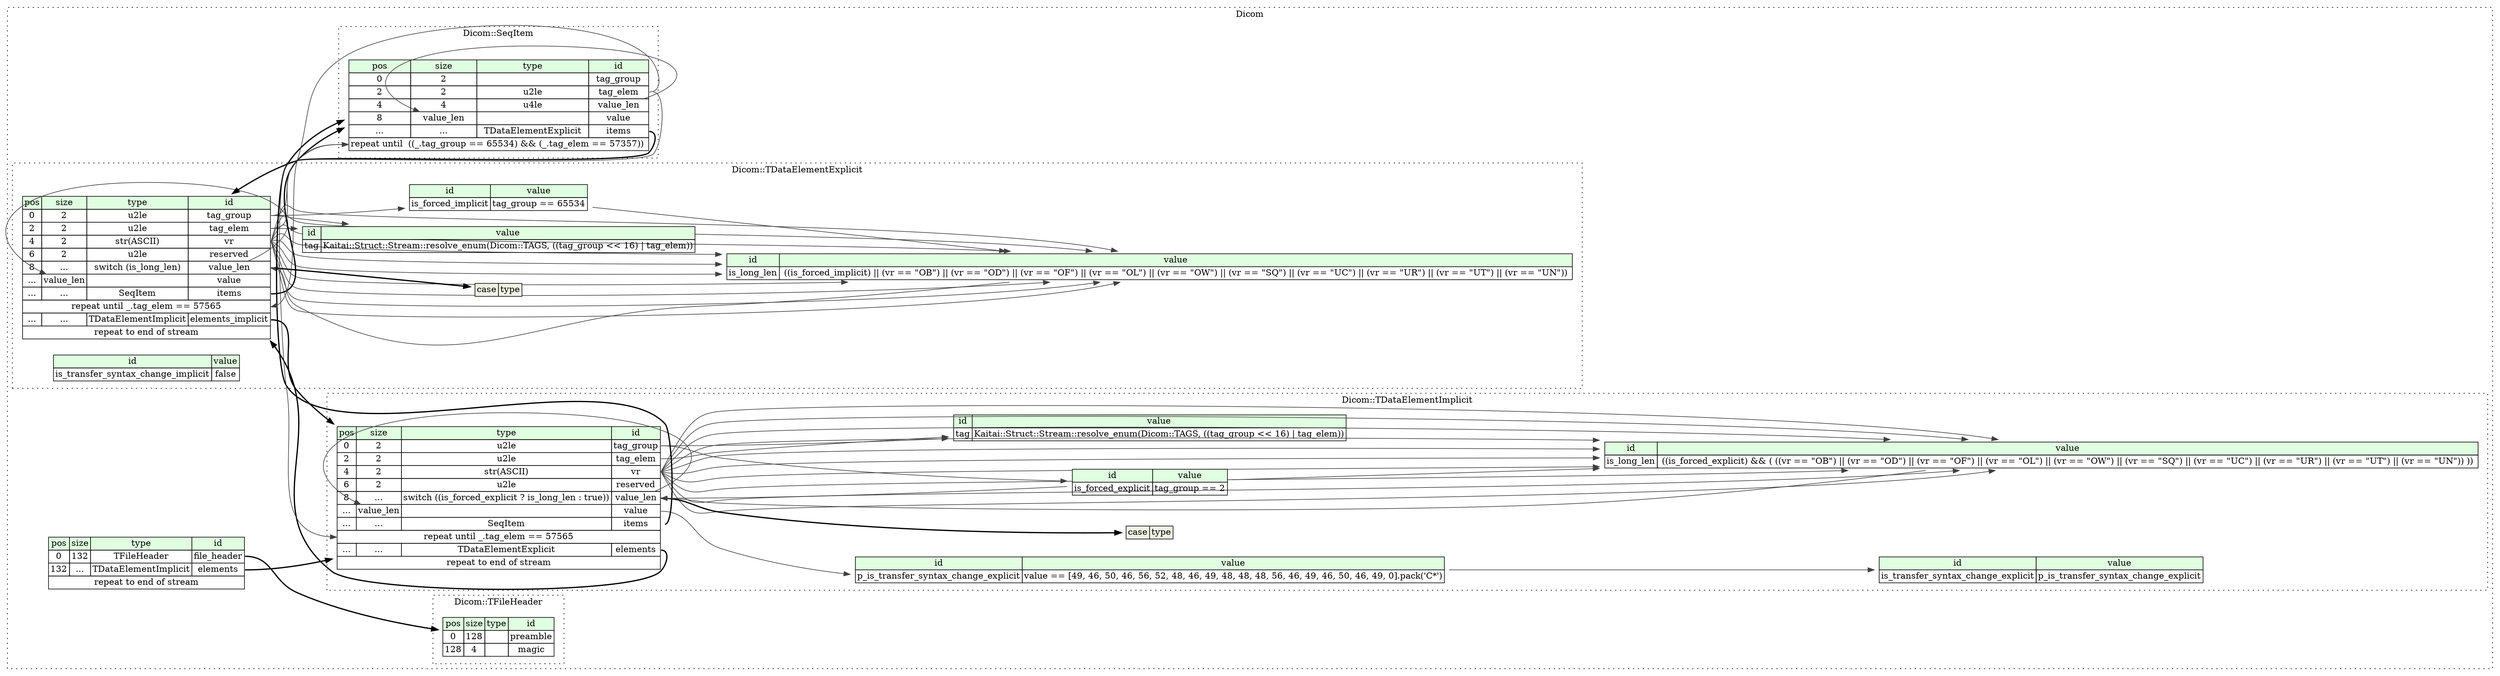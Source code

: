 digraph {
	rankdir=LR;
	node [shape=plaintext];
	subgraph cluster__dicom {
		label="Dicom";
		graph[style=dotted];

		dicom__seq [label=<<TABLE BORDER="0" CELLBORDER="1" CELLSPACING="0">
			<TR><TD BGCOLOR="#E0FFE0">pos</TD><TD BGCOLOR="#E0FFE0">size</TD><TD BGCOLOR="#E0FFE0">type</TD><TD BGCOLOR="#E0FFE0">id</TD></TR>
			<TR><TD PORT="file_header_pos">0</TD><TD PORT="file_header_size">132</TD><TD>TFileHeader</TD><TD PORT="file_header_type">file_header</TD></TR>
			<TR><TD PORT="elements_pos">132</TD><TD PORT="elements_size">...</TD><TD>TDataElementImplicit</TD><TD PORT="elements_type">elements</TD></TR>
			<TR><TD COLSPAN="4" PORT="elements__repeat">repeat to end of stream</TD></TR>
		</TABLE>>];
		subgraph cluster__t_file_header {
			label="Dicom::TFileHeader";
			graph[style=dotted];

			t_file_header__seq [label=<<TABLE BORDER="0" CELLBORDER="1" CELLSPACING="0">
				<TR><TD BGCOLOR="#E0FFE0">pos</TD><TD BGCOLOR="#E0FFE0">size</TD><TD BGCOLOR="#E0FFE0">type</TD><TD BGCOLOR="#E0FFE0">id</TD></TR>
				<TR><TD PORT="preamble_pos">0</TD><TD PORT="preamble_size">128</TD><TD></TD><TD PORT="preamble_type">preamble</TD></TR>
				<TR><TD PORT="magic_pos">128</TD><TD PORT="magic_size">4</TD><TD></TD><TD PORT="magic_type">magic</TD></TR>
			</TABLE>>];
		}
		subgraph cluster__t_data_element_explicit {
			label="Dicom::TDataElementExplicit";
			graph[style=dotted];

			t_data_element_explicit__seq [label=<<TABLE BORDER="0" CELLBORDER="1" CELLSPACING="0">
				<TR><TD BGCOLOR="#E0FFE0">pos</TD><TD BGCOLOR="#E0FFE0">size</TD><TD BGCOLOR="#E0FFE0">type</TD><TD BGCOLOR="#E0FFE0">id</TD></TR>
				<TR><TD PORT="tag_group_pos">0</TD><TD PORT="tag_group_size">2</TD><TD>u2le</TD><TD PORT="tag_group_type">tag_group</TD></TR>
				<TR><TD PORT="tag_elem_pos">2</TD><TD PORT="tag_elem_size">2</TD><TD>u2le</TD><TD PORT="tag_elem_type">tag_elem</TD></TR>
				<TR><TD PORT="vr_pos">4</TD><TD PORT="vr_size">2</TD><TD>str(ASCII)</TD><TD PORT="vr_type">vr</TD></TR>
				<TR><TD PORT="reserved_pos">6</TD><TD PORT="reserved_size">2</TD><TD>u2le</TD><TD PORT="reserved_type">reserved</TD></TR>
				<TR><TD PORT="value_len_pos">8</TD><TD PORT="value_len_size">...</TD><TD>switch (is_long_len)</TD><TD PORT="value_len_type">value_len</TD></TR>
				<TR><TD PORT="value_pos">...</TD><TD PORT="value_size">value_len</TD><TD></TD><TD PORT="value_type">value</TD></TR>
				<TR><TD PORT="items_pos">...</TD><TD PORT="items_size">...</TD><TD>SeqItem</TD><TD PORT="items_type">items</TD></TR>
				<TR><TD COLSPAN="4" PORT="items__repeat">repeat until _.tag_elem == 57565</TD></TR>
				<TR><TD PORT="elements_implicit_pos">...</TD><TD PORT="elements_implicit_size">...</TD><TD>TDataElementImplicit</TD><TD PORT="elements_implicit_type">elements_implicit</TD></TR>
				<TR><TD COLSPAN="4" PORT="elements_implicit__repeat">repeat to end of stream</TD></TR>
			</TABLE>>];
			t_data_element_explicit__inst__is_forced_implicit [label=<<TABLE BORDER="0" CELLBORDER="1" CELLSPACING="0">
				<TR><TD BGCOLOR="#E0FFE0">id</TD><TD BGCOLOR="#E0FFE0">value</TD></TR>
				<TR><TD>is_forced_implicit</TD><TD>tag_group == 65534</TD></TR>
			</TABLE>>];
			t_data_element_explicit__inst__is_long_len [label=<<TABLE BORDER="0" CELLBORDER="1" CELLSPACING="0">
				<TR><TD BGCOLOR="#E0FFE0">id</TD><TD BGCOLOR="#E0FFE0">value</TD></TR>
				<TR><TD>is_long_len</TD><TD> ((is_forced_implicit) || (vr == &quot;OB&quot;) || (vr == &quot;OD&quot;) || (vr == &quot;OF&quot;) || (vr == &quot;OL&quot;) || (vr == &quot;OW&quot;) || (vr == &quot;SQ&quot;) || (vr == &quot;UC&quot;) || (vr == &quot;UR&quot;) || (vr == &quot;UT&quot;) || (vr == &quot;UN&quot;)) </TD></TR>
			</TABLE>>];
			t_data_element_explicit__inst__is_transfer_syntax_change_implicit [label=<<TABLE BORDER="0" CELLBORDER="1" CELLSPACING="0">
				<TR><TD BGCOLOR="#E0FFE0">id</TD><TD BGCOLOR="#E0FFE0">value</TD></TR>
				<TR><TD>is_transfer_syntax_change_implicit</TD><TD>false</TD></TR>
			</TABLE>>];
			t_data_element_explicit__inst__tag [label=<<TABLE BORDER="0" CELLBORDER="1" CELLSPACING="0">
				<TR><TD BGCOLOR="#E0FFE0">id</TD><TD BGCOLOR="#E0FFE0">value</TD></TR>
				<TR><TD>tag</TD><TD>Kaitai::Struct::Stream::resolve_enum(Dicom::TAGS, ((tag_group &lt;&lt; 16) | tag_elem))</TD></TR>
			</TABLE>>];
t_data_element_explicit__seq_value_len_switch [label=<<TABLE BORDER="0" CELLBORDER="1" CELLSPACING="0">
	<TR><TD BGCOLOR="#F0F2E4">case</TD><TD BGCOLOR="#F0F2E4">type</TD></TR>
</TABLE>>];
		}
		subgraph cluster__t_data_element_implicit {
			label="Dicom::TDataElementImplicit";
			graph[style=dotted];

			t_data_element_implicit__seq [label=<<TABLE BORDER="0" CELLBORDER="1" CELLSPACING="0">
				<TR><TD BGCOLOR="#E0FFE0">pos</TD><TD BGCOLOR="#E0FFE0">size</TD><TD BGCOLOR="#E0FFE0">type</TD><TD BGCOLOR="#E0FFE0">id</TD></TR>
				<TR><TD PORT="tag_group_pos">0</TD><TD PORT="tag_group_size">2</TD><TD>u2le</TD><TD PORT="tag_group_type">tag_group</TD></TR>
				<TR><TD PORT="tag_elem_pos">2</TD><TD PORT="tag_elem_size">2</TD><TD>u2le</TD><TD PORT="tag_elem_type">tag_elem</TD></TR>
				<TR><TD PORT="vr_pos">4</TD><TD PORT="vr_size">2</TD><TD>str(ASCII)</TD><TD PORT="vr_type">vr</TD></TR>
				<TR><TD PORT="reserved_pos">6</TD><TD PORT="reserved_size">2</TD><TD>u2le</TD><TD PORT="reserved_type">reserved</TD></TR>
				<TR><TD PORT="value_len_pos">8</TD><TD PORT="value_len_size">...</TD><TD>switch ((is_forced_explicit ? is_long_len : true))</TD><TD PORT="value_len_type">value_len</TD></TR>
				<TR><TD PORT="value_pos">...</TD><TD PORT="value_size">value_len</TD><TD></TD><TD PORT="value_type">value</TD></TR>
				<TR><TD PORT="items_pos">...</TD><TD PORT="items_size">...</TD><TD>SeqItem</TD><TD PORT="items_type">items</TD></TR>
				<TR><TD COLSPAN="4" PORT="items__repeat">repeat until _.tag_elem == 57565</TD></TR>
				<TR><TD PORT="elements_pos">...</TD><TD PORT="elements_size">...</TD><TD>TDataElementExplicit</TD><TD PORT="elements_type">elements</TD></TR>
				<TR><TD COLSPAN="4" PORT="elements__repeat">repeat to end of stream</TD></TR>
			</TABLE>>];
			t_data_element_implicit__inst__tag [label=<<TABLE BORDER="0" CELLBORDER="1" CELLSPACING="0">
				<TR><TD BGCOLOR="#E0FFE0">id</TD><TD BGCOLOR="#E0FFE0">value</TD></TR>
				<TR><TD>tag</TD><TD>Kaitai::Struct::Stream::resolve_enum(Dicom::TAGS, ((tag_group &lt;&lt; 16) | tag_elem))</TD></TR>
			</TABLE>>];
			t_data_element_implicit__inst__is_transfer_syntax_change_explicit [label=<<TABLE BORDER="0" CELLBORDER="1" CELLSPACING="0">
				<TR><TD BGCOLOR="#E0FFE0">id</TD><TD BGCOLOR="#E0FFE0">value</TD></TR>
				<TR><TD>is_transfer_syntax_change_explicit</TD><TD>p_is_transfer_syntax_change_explicit</TD></TR>
			</TABLE>>];
			t_data_element_implicit__inst__is_long_len [label=<<TABLE BORDER="0" CELLBORDER="1" CELLSPACING="0">
				<TR><TD BGCOLOR="#E0FFE0">id</TD><TD BGCOLOR="#E0FFE0">value</TD></TR>
				<TR><TD>is_long_len</TD><TD> ((is_forced_explicit) &amp;&amp; ( ((vr == &quot;OB&quot;) || (vr == &quot;OD&quot;) || (vr == &quot;OF&quot;) || (vr == &quot;OL&quot;) || (vr == &quot;OW&quot;) || (vr == &quot;SQ&quot;) || (vr == &quot;UC&quot;) || (vr == &quot;UR&quot;) || (vr == &quot;UT&quot;) || (vr == &quot;UN&quot;)) )) </TD></TR>
			</TABLE>>];
			t_data_element_implicit__inst__p_is_transfer_syntax_change_explicit [label=<<TABLE BORDER="0" CELLBORDER="1" CELLSPACING="0">
				<TR><TD BGCOLOR="#E0FFE0">id</TD><TD BGCOLOR="#E0FFE0">value</TD></TR>
				<TR><TD>p_is_transfer_syntax_change_explicit</TD><TD>value == [49, 46, 50, 46, 56, 52, 48, 46, 49, 48, 48, 48, 56, 46, 49, 46, 50, 46, 49, 0].pack('C*')</TD></TR>
			</TABLE>>];
			t_data_element_implicit__inst__is_forced_explicit [label=<<TABLE BORDER="0" CELLBORDER="1" CELLSPACING="0">
				<TR><TD BGCOLOR="#E0FFE0">id</TD><TD BGCOLOR="#E0FFE0">value</TD></TR>
				<TR><TD>is_forced_explicit</TD><TD>tag_group == 2</TD></TR>
			</TABLE>>];
t_data_element_implicit__seq_value_len_switch [label=<<TABLE BORDER="0" CELLBORDER="1" CELLSPACING="0">
	<TR><TD BGCOLOR="#F0F2E4">case</TD><TD BGCOLOR="#F0F2E4">type</TD></TR>
</TABLE>>];
		}
		subgraph cluster__seq_item {
			label="Dicom::SeqItem";
			graph[style=dotted];

			seq_item__seq [label=<<TABLE BORDER="0" CELLBORDER="1" CELLSPACING="0">
				<TR><TD BGCOLOR="#E0FFE0">pos</TD><TD BGCOLOR="#E0FFE0">size</TD><TD BGCOLOR="#E0FFE0">type</TD><TD BGCOLOR="#E0FFE0">id</TD></TR>
				<TR><TD PORT="tag_group_pos">0</TD><TD PORT="tag_group_size">2</TD><TD></TD><TD PORT="tag_group_type">tag_group</TD></TR>
				<TR><TD PORT="tag_elem_pos">2</TD><TD PORT="tag_elem_size">2</TD><TD>u2le</TD><TD PORT="tag_elem_type">tag_elem</TD></TR>
				<TR><TD PORT="value_len_pos">4</TD><TD PORT="value_len_size">4</TD><TD>u4le</TD><TD PORT="value_len_type">value_len</TD></TR>
				<TR><TD PORT="value_pos">8</TD><TD PORT="value_size">value_len</TD><TD></TD><TD PORT="value_type">value</TD></TR>
				<TR><TD PORT="items_pos">...</TD><TD PORT="items_size">...</TD><TD>TDataElementExplicit</TD><TD PORT="items_type">items</TD></TR>
				<TR><TD COLSPAN="4" PORT="items__repeat">repeat until  ((_.tag_group == 65534) &amp;&amp; (_.tag_elem == 57357)) </TD></TR>
			</TABLE>>];
		}
	}
	dicom__seq:file_header_type -> t_file_header__seq [style=bold];
	dicom__seq:elements_type -> t_data_element_implicit__seq [style=bold];
	t_data_element_explicit__seq:value_len_type -> t_data_element_explicit__seq_value_len_switch [style=bold];
	t_data_element_explicit__inst__is_long_len:is_long_len_type -> t_data_element_explicit__seq:value_len_type [color="#404040"];
	t_data_element_explicit__seq:value_len_type -> t_data_element_explicit__seq:value_size [color="#404040"];
	t_data_element_explicit__seq:items_type -> seq_item__seq [style=bold];
	seq_item__seq:tag_elem_type -> t_data_element_explicit__seq:items__repeat [color="#404040"];
	t_data_element_explicit__seq:elements_implicit_type -> t_data_element_implicit__seq [style=bold];
	t_data_element_explicit__seq:tag_group_type -> t_data_element_explicit__inst__is_forced_implicit [color="#404040"];
	t_data_element_explicit__inst__is_forced_implicit:is_forced_implicit_type -> t_data_element_explicit__inst__is_long_len [color="#404040"];
	t_data_element_explicit__seq:vr_type -> t_data_element_explicit__inst__is_long_len [color="#404040"];
	t_data_element_explicit__seq:vr_type -> t_data_element_explicit__inst__is_long_len [color="#404040"];
	t_data_element_explicit__seq:vr_type -> t_data_element_explicit__inst__is_long_len [color="#404040"];
	t_data_element_explicit__seq:vr_type -> t_data_element_explicit__inst__is_long_len [color="#404040"];
	t_data_element_explicit__seq:vr_type -> t_data_element_explicit__inst__is_long_len [color="#404040"];
	t_data_element_explicit__seq:vr_type -> t_data_element_explicit__inst__is_long_len [color="#404040"];
	t_data_element_explicit__seq:vr_type -> t_data_element_explicit__inst__is_long_len [color="#404040"];
	t_data_element_explicit__seq:vr_type -> t_data_element_explicit__inst__is_long_len [color="#404040"];
	t_data_element_explicit__seq:vr_type -> t_data_element_explicit__inst__is_long_len [color="#404040"];
	t_data_element_explicit__seq:vr_type -> t_data_element_explicit__inst__is_long_len [color="#404040"];
	t_data_element_explicit__seq:tag_group_type -> t_data_element_explicit__inst__tag [color="#404040"];
	t_data_element_explicit__seq:tag_elem_type -> t_data_element_explicit__inst__tag [color="#404040"];
	t_data_element_implicit__seq:value_len_type -> t_data_element_implicit__seq_value_len_switch [style=bold];
	t_data_element_implicit__inst__is_forced_explicit:is_forced_explicit_type -> t_data_element_implicit__seq:value_len_type [color="#404040"];
	t_data_element_implicit__inst__is_long_len:is_long_len_type -> t_data_element_implicit__seq:value_len_type [color="#404040"];
	t_data_element_implicit__seq:value_len_type -> t_data_element_implicit__seq:value_size [color="#404040"];
	t_data_element_implicit__seq:items_type -> seq_item__seq [style=bold];
	seq_item__seq:tag_elem_type -> t_data_element_implicit__seq:items__repeat [color="#404040"];
	t_data_element_implicit__seq:elements_type -> t_data_element_explicit__seq [style=bold];
	t_data_element_implicit__seq:tag_group_type -> t_data_element_implicit__inst__tag [color="#404040"];
	t_data_element_implicit__seq:tag_elem_type -> t_data_element_implicit__inst__tag [color="#404040"];
	t_data_element_implicit__inst__p_is_transfer_syntax_change_explicit:p_is_transfer_syntax_change_explicit_type -> t_data_element_implicit__inst__is_transfer_syntax_change_explicit [color="#404040"];
	t_data_element_implicit__inst__is_forced_explicit:is_forced_explicit_type -> t_data_element_implicit__inst__is_long_len [color="#404040"];
	t_data_element_implicit__seq:vr_type -> t_data_element_implicit__inst__is_long_len [color="#404040"];
	t_data_element_implicit__seq:vr_type -> t_data_element_implicit__inst__is_long_len [color="#404040"];
	t_data_element_implicit__seq:vr_type -> t_data_element_implicit__inst__is_long_len [color="#404040"];
	t_data_element_implicit__seq:vr_type -> t_data_element_implicit__inst__is_long_len [color="#404040"];
	t_data_element_implicit__seq:vr_type -> t_data_element_implicit__inst__is_long_len [color="#404040"];
	t_data_element_implicit__seq:vr_type -> t_data_element_implicit__inst__is_long_len [color="#404040"];
	t_data_element_implicit__seq:vr_type -> t_data_element_implicit__inst__is_long_len [color="#404040"];
	t_data_element_implicit__seq:vr_type -> t_data_element_implicit__inst__is_long_len [color="#404040"];
	t_data_element_implicit__seq:vr_type -> t_data_element_implicit__inst__is_long_len [color="#404040"];
	t_data_element_implicit__seq:vr_type -> t_data_element_implicit__inst__is_long_len [color="#404040"];
	t_data_element_implicit__seq:value_type -> t_data_element_implicit__inst__p_is_transfer_syntax_change_explicit [color="#404040"];
	t_data_element_implicit__seq:tag_group_type -> t_data_element_implicit__inst__is_forced_explicit [color="#404040"];
	seq_item__seq:value_len_type -> seq_item__seq:value_size [color="#404040"];
	seq_item__seq:items_type -> t_data_element_explicit__seq [style=bold];
	t_data_element_explicit__seq:tag_group_type -> seq_item__seq:items__repeat [color="#404040"];
	t_data_element_explicit__seq:tag_elem_type -> seq_item__seq:items__repeat [color="#404040"];
}
